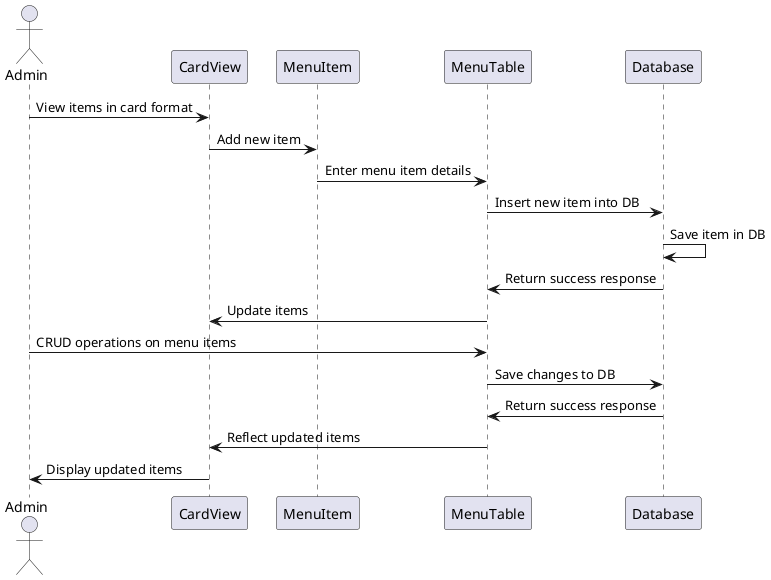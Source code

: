 @startuml

actor Admin
participant "CardView" as CardView
participant "MenuItem" as MenuItem
participant "MenuTable" as MenuTable
participant "Database" as Database

Admin -> CardView: View items in card format
CardView -> MenuItem: Add new item
MenuItem -> MenuTable: Enter menu item details
MenuTable -> Database: Insert new item into DB
Database -> Database: Save item in DB
Database -> MenuTable: Return success response
MenuTable -> CardView: Update items

Admin -> MenuTable: CRUD operations on menu items
MenuTable -> Database: Save changes to DB
Database -> MenuTable: Return success response
MenuTable -> CardView: Reflect updated items
CardView -> Admin: Display updated items

@enduml